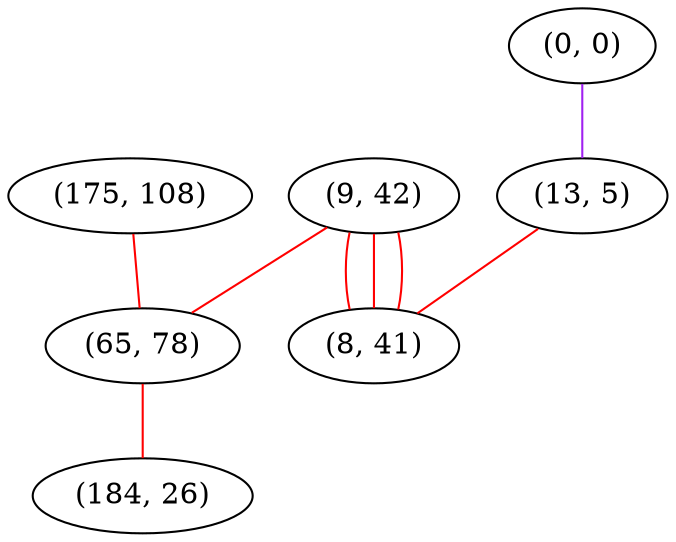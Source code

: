 graph "" {
"(175, 108)";
"(9, 42)";
"(0, 0)";
"(65, 78)";
"(184, 26)";
"(13, 5)";
"(8, 41)";
"(175, 108)" -- "(65, 78)"  [color=red, key=0, weight=1];
"(9, 42)" -- "(8, 41)"  [color=red, key=0, weight=1];
"(9, 42)" -- "(8, 41)"  [color=red, key=1, weight=1];
"(9, 42)" -- "(8, 41)"  [color=red, key=2, weight=1];
"(9, 42)" -- "(65, 78)"  [color=red, key=0, weight=1];
"(0, 0)" -- "(13, 5)"  [color=purple, key=0, weight=4];
"(65, 78)" -- "(184, 26)"  [color=red, key=0, weight=1];
"(13, 5)" -- "(8, 41)"  [color=red, key=0, weight=1];
}
